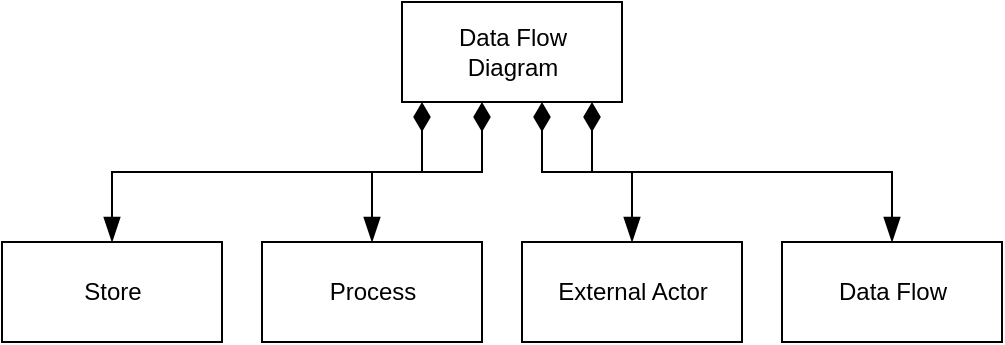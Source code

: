 <mxfile version="12.7.3" type="device" pages="5"><diagram id="3lPFNmVqcbJHmdaRgZM3" name="Seite-1"><mxGraphModel dx="946" dy="725" grid="1" gridSize="10" guides="1" tooltips="1" connect="1" arrows="1" fold="1" page="1" pageScale="1" pageWidth="827" pageHeight="1169" math="0" shadow="0"><root><mxCell id="0"/><mxCell id="1" parent="0"/><mxCell id="SPyKfsd_39a-7GtxzroN-1" value="Data Flow&lt;br&gt;Diagram" style="html=1;" parent="1" vertex="1"><mxGeometry x="290" y="40" width="110" height="50" as="geometry"/></mxCell><mxCell id="bu3DlGdNqer8oXDPjd2B-5" value="Store" style="html=1;" parent="1" vertex="1"><mxGeometry x="90" y="160" width="110" height="50" as="geometry"/></mxCell><mxCell id="bu3DlGdNqer8oXDPjd2B-6" value="Process" style="html=1;" parent="1" vertex="1"><mxGeometry x="220" y="160" width="110" height="50" as="geometry"/></mxCell><mxCell id="bu3DlGdNqer8oXDPjd2B-7" value="Data Flow" style="html=1;" parent="1" vertex="1"><mxGeometry x="480" y="160" width="110" height="50" as="geometry"/></mxCell><mxCell id="bu3DlGdNqer8oXDPjd2B-8" value="External Actor" style="html=1;" parent="1" vertex="1"><mxGeometry x="350" y="160" width="110" height="50" as="geometry"/></mxCell><mxCell id="bu3DlGdNqer8oXDPjd2B-11" value="" style="endArrow=blockThin;html=1;endSize=10;startArrow=diamondThin;startSize=12;startFill=1;edgeStyle=orthogonalEdgeStyle;align=left;verticalAlign=bottom;entryX=0.5;entryY=0;entryDx=0;entryDy=0;rounded=0;endFill=1;" parent="1" target="bu3DlGdNqer8oXDPjd2B-5" edge="1"><mxGeometry x="-1" y="3" relative="1" as="geometry"><mxPoint x="300" y="90" as="sourcePoint"/><mxPoint x="470" y="110" as="targetPoint"/><Array as="points"><mxPoint x="300" y="90"/><mxPoint x="300" y="125"/><mxPoint x="145" y="125"/></Array></mxGeometry></mxCell><mxCell id="bu3DlGdNqer8oXDPjd2B-15" value="" style="endArrow=blockThin;html=1;endSize=10;startArrow=diamondThin;startSize=12;startFill=1;edgeStyle=orthogonalEdgeStyle;align=left;verticalAlign=bottom;entryX=0.5;entryY=0;entryDx=0;entryDy=0;rounded=0;endFill=1;" parent="1" target="bu3DlGdNqer8oXDPjd2B-6" edge="1"><mxGeometry x="-1" y="3" relative="1" as="geometry"><mxPoint x="330" y="90" as="sourcePoint"/><mxPoint x="175" y="160" as="targetPoint"/><Array as="points"><mxPoint x="330" y="125"/><mxPoint x="275" y="125"/></Array></mxGeometry></mxCell><mxCell id="bu3DlGdNqer8oXDPjd2B-17" value="" style="endArrow=blockThin;html=1;endSize=10;startArrow=diamondThin;startSize=12;startFill=1;edgeStyle=orthogonalEdgeStyle;align=left;verticalAlign=bottom;entryX=0.5;entryY=0;entryDx=0;entryDy=0;rounded=0;endFill=1;" parent="1" target="bu3DlGdNqer8oXDPjd2B-7" edge="1"><mxGeometry x="-1" y="3" relative="1" as="geometry"><mxPoint x="385" y="90" as="sourcePoint"/><mxPoint x="230" y="160" as="targetPoint"/><Array as="points"><mxPoint x="385" y="125"/><mxPoint x="535" y="125"/></Array></mxGeometry></mxCell><mxCell id="y1cDDGW7JgXh5WOXQ_yu-2" value="" style="endArrow=blockThin;html=1;endSize=10;startArrow=diamondThin;startSize=12;startFill=1;edgeStyle=orthogonalEdgeStyle;align=left;verticalAlign=bottom;entryX=0.5;entryY=0;entryDx=0;entryDy=0;rounded=0;endFill=1;" parent="1" target="bu3DlGdNqer8oXDPjd2B-8" edge="1"><mxGeometry x="-1" y="3" relative="1" as="geometry"><mxPoint x="360" y="90" as="sourcePoint"/><mxPoint x="510" y="160" as="targetPoint"/><Array as="points"><mxPoint x="360" y="125"/><mxPoint x="405" y="125"/></Array></mxGeometry></mxCell></root></mxGraphModel></diagram><diagram id="SP4i-DIzstMI6pgHzPr-" name="Seite-2"><mxGraphModel dx="946" dy="725" grid="1" gridSize="10" guides="1" tooltips="1" connect="1" arrows="1" fold="1" page="1" pageScale="1" pageWidth="827" pageHeight="1169" math="0" shadow="0"><root><mxCell id="hcuxCGYK2SripS828-2a-0"/><mxCell id="hcuxCGYK2SripS828-2a-1" parent="hcuxCGYK2SripS828-2a-0"/><mxCell id="hcuxCGYK2SripS828-2a-2" value="Data Flow&lt;br&gt;Diagram" style="html=1;" parent="hcuxCGYK2SripS828-2a-1" vertex="1"><mxGeometry x="290" y="30" width="110" height="50" as="geometry"/></mxCell><mxCell id="hcuxCGYK2SripS828-2a-3" value="Store" style="html=1;" parent="hcuxCGYK2SripS828-2a-1" vertex="1"><mxGeometry x="40" y="360" width="110" height="50" as="geometry"/></mxCell><mxCell id="hcuxCGYK2SripS828-2a-4" value="Process" style="html=1;" parent="hcuxCGYK2SripS828-2a-1" vertex="1"><mxGeometry x="170" y="360" width="110" height="50" as="geometry"/></mxCell><mxCell id="hcuxCGYK2SripS828-2a-5" value="Data Flow" style="html=1;" parent="hcuxCGYK2SripS828-2a-1" vertex="1"><mxGeometry x="470" y="360" width="110" height="50" as="geometry"/></mxCell><mxCell id="hcuxCGYK2SripS828-2a-6" value="External Actor" style="html=1;" parent="hcuxCGYK2SripS828-2a-1" vertex="1"><mxGeometry x="300" y="360" width="110" height="50" as="geometry"/></mxCell><mxCell id="BST8auX4R4F9K6gDIz8P-0" value="Node" style="html=1;" parent="hcuxCGYK2SripS828-2a-1" vertex="1"><mxGeometry x="170" y="250" width="110" height="50" as="geometry"/></mxCell><mxCell id="BST8auX4R4F9K6gDIz8P-1" value="Edge" style="html=1;" parent="hcuxCGYK2SripS828-2a-1" vertex="1"><mxGeometry x="400" y="250" width="110" height="50" as="geometry"/></mxCell><mxCell id="BST8auX4R4F9K6gDIz8P-2" value="Component" style="html=1;" parent="hcuxCGYK2SripS828-2a-1" vertex="1"><mxGeometry x="290" y="140" width="110" height="50" as="geometry"/></mxCell><mxCell id="BST8auX4R4F9K6gDIz8P-3" value="" style="endArrow=blockThin;html=1;endSize=10;startArrow=diamondThin;startSize=12;startFill=1;edgeStyle=orthogonalEdgeStyle;align=left;verticalAlign=bottom;rounded=0;exitX=0.5;exitY=1;exitDx=0;exitDy=0;entryX=0.5;entryY=0;entryDx=0;entryDy=0;endFill=1;" parent="hcuxCGYK2SripS828-2a-1" source="hcuxCGYK2SripS828-2a-2" target="BST8auX4R4F9K6gDIz8P-2" edge="1"><mxGeometry x="-1" y="3" relative="1" as="geometry"><mxPoint x="350" y="120" as="sourcePoint"/><mxPoint x="510" y="120" as="targetPoint"/></mxGeometry></mxCell><mxCell id="OJEkFQTiHmJs--AjVDZH-1" value="" style="endArrow=block;endSize=16;endFill=0;html=1;entryX=0.5;entryY=1;entryDx=0;entryDy=0;exitX=0.5;exitY=0;exitDx=0;exitDy=0;rounded=0;" parent="hcuxCGYK2SripS828-2a-1" source="BST8auX4R4F9K6gDIz8P-0" target="BST8auX4R4F9K6gDIz8P-2" edge="1"><mxGeometry width="160" relative="1" as="geometry"><mxPoint x="345" y="240" as="sourcePoint"/><mxPoint x="410" y="230" as="targetPoint"/><Array as="points"><mxPoint x="225" y="230"/><mxPoint x="345" y="230"/></Array></mxGeometry></mxCell><mxCell id="OJEkFQTiHmJs--AjVDZH-4" value="" style="endArrow=block;endSize=16;endFill=0;html=1;exitX=0.5;exitY=0;exitDx=0;exitDy=0;entryX=0.5;entryY=1;entryDx=0;entryDy=0;rounded=0;" parent="hcuxCGYK2SripS828-2a-1" source="BST8auX4R4F9K6gDIz8P-1" target="BST8auX4R4F9K6gDIz8P-2" edge="1"><mxGeometry width="160" relative="1" as="geometry"><mxPoint x="300" y="230" as="sourcePoint"/><mxPoint x="350" y="200" as="targetPoint"/><Array as="points"><mxPoint x="455" y="230"/><mxPoint x="345" y="230"/></Array></mxGeometry></mxCell><mxCell id="OJEkFQTiHmJs--AjVDZH-5" value="" style="endArrow=block;endSize=16;endFill=0;html=1;exitX=0.5;exitY=0;exitDx=0;exitDy=0;entryX=0.5;entryY=1;entryDx=0;entryDy=0;rounded=0;" parent="hcuxCGYK2SripS828-2a-1" source="hcuxCGYK2SripS828-2a-3" target="BST8auX4R4F9K6gDIz8P-0" edge="1"><mxGeometry width="160" relative="1" as="geometry"><mxPoint x="110" y="350" as="sourcePoint"/><mxPoint x="270" y="350" as="targetPoint"/><Array as="points"><mxPoint x="95" y="340"/><mxPoint x="225" y="340"/></Array></mxGeometry></mxCell><mxCell id="OJEkFQTiHmJs--AjVDZH-6" value="" style="endArrow=block;endSize=16;endFill=0;html=1;rounded=0;entryX=0.5;entryY=1;entryDx=0;entryDy=0;exitX=0.5;exitY=0;exitDx=0;exitDy=0;" parent="hcuxCGYK2SripS828-2a-1" source="hcuxCGYK2SripS828-2a-4" target="BST8auX4R4F9K6gDIz8P-0" edge="1"><mxGeometry width="160" relative="1" as="geometry"><mxPoint x="225" y="380" as="sourcePoint"/><mxPoint x="250" y="300" as="targetPoint"/></mxGeometry></mxCell><mxCell id="OJEkFQTiHmJs--AjVDZH-7" value="" style="endArrow=block;endSize=16;endFill=0;html=1;rounded=0;entryX=0.5;entryY=1;entryDx=0;entryDy=0;exitX=0.5;exitY=0;exitDx=0;exitDy=0;" parent="hcuxCGYK2SripS828-2a-1" source="hcuxCGYK2SripS828-2a-6" target="BST8auX4R4F9K6gDIz8P-0" edge="1"><mxGeometry width="160" relative="1" as="geometry"><mxPoint x="550.0" y="310" as="sourcePoint"/><mxPoint x="240" y="310" as="targetPoint"/><Array as="points"><mxPoint x="355" y="340"/><mxPoint x="225" y="340"/></Array></mxGeometry></mxCell><mxCell id="OJEkFQTiHmJs--AjVDZH-8" value="" style="endArrow=block;endSize=16;endFill=0;html=1;rounded=0;entryX=0.5;entryY=1;entryDx=0;entryDy=0;exitX=0.5;exitY=0;exitDx=0;exitDy=0;" parent="hcuxCGYK2SripS828-2a-1" source="hcuxCGYK2SripS828-2a-5" target="BST8auX4R4F9K6gDIz8P-1" edge="1"><mxGeometry width="160" relative="1" as="geometry"><mxPoint x="350" y="330" as="sourcePoint"/><mxPoint x="510" y="330" as="targetPoint"/><Array as="points"><mxPoint x="525" y="340"/><mxPoint x="455" y="340"/></Array></mxGeometry></mxCell><mxCell id="oR2Q9hKoftNVME53Sx9C-0" value="&lt;font style=&quot;font-size: 11px&quot;&gt;components&lt;/font&gt;" style="text;html=1;strokeColor=none;fillColor=none;align=center;verticalAlign=middle;whiteSpace=wrap;rounded=0;" parent="hcuxCGYK2SripS828-2a-1" vertex="1"><mxGeometry x="350" y="100" width="70" height="20" as="geometry"/></mxCell></root></mxGraphModel></diagram><diagram id="aSWAfcHaFh4CuJDoqGA7" name="Seite-3"><mxGraphModel dx="1113" dy="853" grid="1" gridSize="10" guides="1" tooltips="1" connect="1" arrows="1" fold="1" page="1" pageScale="1" pageWidth="827" pageHeight="1169" math="0" shadow="0"><root><mxCell id="pnmy_DTLkdUGe8DqYg-N-0"/><mxCell id="pnmy_DTLkdUGe8DqYg-N-1" parent="pnmy_DTLkdUGe8DqYg-N-0"/><mxCell id="pnmy_DTLkdUGe8DqYg-N-2" value="Data Flow&lt;br&gt;Diagram" style="html=1;" parent="pnmy_DTLkdUGe8DqYg-N-1" vertex="1"><mxGeometry x="290" y="30" width="110" height="50" as="geometry"/></mxCell><mxCell id="pnmy_DTLkdUGe8DqYg-N-3" value="Store" style="html=1;" parent="pnmy_DTLkdUGe8DqYg-N-1" vertex="1"><mxGeometry x="40" y="360" width="110" height="50" as="geometry"/></mxCell><mxCell id="pnmy_DTLkdUGe8DqYg-N-4" value="Process" style="html=1;" parent="pnmy_DTLkdUGe8DqYg-N-1" vertex="1"><mxGeometry x="170" y="360" width="110" height="50" as="geometry"/></mxCell><mxCell id="pnmy_DTLkdUGe8DqYg-N-5" value="Data Flow" style="html=1;" parent="pnmy_DTLkdUGe8DqYg-N-1" vertex="1"><mxGeometry x="470" y="360" width="110" height="50" as="geometry"/></mxCell><mxCell id="pnmy_DTLkdUGe8DqYg-N-6" value="External Actor" style="html=1;" parent="pnmy_DTLkdUGe8DqYg-N-1" vertex="1"><mxGeometry x="300" y="360" width="110" height="50" as="geometry"/></mxCell><mxCell id="pnmy_DTLkdUGe8DqYg-N-7" value="Node" style="html=1;" parent="pnmy_DTLkdUGe8DqYg-N-1" vertex="1"><mxGeometry x="170" y="250" width="110" height="50" as="geometry"/></mxCell><mxCell id="pnmy_DTLkdUGe8DqYg-N-8" value="Edge" style="html=1;" parent="pnmy_DTLkdUGe8DqYg-N-1" vertex="1"><mxGeometry x="400" y="250" width="110" height="50" as="geometry"/></mxCell><mxCell id="pnmy_DTLkdUGe8DqYg-N-9" value="Component" style="html=1;" parent="pnmy_DTLkdUGe8DqYg-N-1" vertex="1"><mxGeometry x="290" y="140" width="110" height="50" as="geometry"/></mxCell><mxCell id="pnmy_DTLkdUGe8DqYg-N-10" value="" style="endArrow=blockThin;html=1;endSize=10;startArrow=diamondThin;startSize=12;startFill=1;edgeStyle=orthogonalEdgeStyle;align=left;verticalAlign=bottom;rounded=0;exitX=0.5;exitY=1;exitDx=0;exitDy=0;endFill=1;" parent="pnmy_DTLkdUGe8DqYg-N-1" source="pnmy_DTLkdUGe8DqYg-N-2" edge="1"><mxGeometry x="-1" y="3" relative="1" as="geometry"><mxPoint x="350" y="120" as="sourcePoint"/><mxPoint x="200" y="250" as="targetPoint"/><Array as="points"><mxPoint x="345" y="120"/><mxPoint x="200" y="120"/><mxPoint x="200" y="250"/></Array></mxGeometry></mxCell><mxCell id="pnmy_DTLkdUGe8DqYg-N-11" value="" style="endArrow=block;endSize=16;endFill=0;html=1;entryX=0.5;entryY=1;entryDx=0;entryDy=0;exitX=0.5;exitY=0;exitDx=0;exitDy=0;rounded=0;" parent="pnmy_DTLkdUGe8DqYg-N-1" source="pnmy_DTLkdUGe8DqYg-N-7" target="pnmy_DTLkdUGe8DqYg-N-9" edge="1"><mxGeometry width="160" relative="1" as="geometry"><mxPoint x="345" y="240" as="sourcePoint"/><mxPoint x="410" y="230" as="targetPoint"/><Array as="points"><mxPoint x="225" y="230"/><mxPoint x="345" y="230"/></Array></mxGeometry></mxCell><mxCell id="pnmy_DTLkdUGe8DqYg-N-12" value="" style="endArrow=block;endSize=16;endFill=0;html=1;exitX=0.5;exitY=0;exitDx=0;exitDy=0;entryX=0.5;entryY=1;entryDx=0;entryDy=0;rounded=0;" parent="pnmy_DTLkdUGe8DqYg-N-1" source="pnmy_DTLkdUGe8DqYg-N-8" target="pnmy_DTLkdUGe8DqYg-N-9" edge="1"><mxGeometry width="160" relative="1" as="geometry"><mxPoint x="300" y="230" as="sourcePoint"/><mxPoint x="350" y="200" as="targetPoint"/><Array as="points"><mxPoint x="455" y="230"/><mxPoint x="345" y="230"/></Array></mxGeometry></mxCell><mxCell id="pnmy_DTLkdUGe8DqYg-N-13" value="" style="endArrow=block;endSize=16;endFill=0;html=1;exitX=0.5;exitY=0;exitDx=0;exitDy=0;entryX=0.5;entryY=1;entryDx=0;entryDy=0;rounded=0;" parent="pnmy_DTLkdUGe8DqYg-N-1" source="pnmy_DTLkdUGe8DqYg-N-3" target="pnmy_DTLkdUGe8DqYg-N-7" edge="1"><mxGeometry width="160" relative="1" as="geometry"><mxPoint x="110" y="350" as="sourcePoint"/><mxPoint x="270" y="350" as="targetPoint"/><Array as="points"><mxPoint x="95" y="340"/><mxPoint x="225" y="340"/></Array></mxGeometry></mxCell><mxCell id="pnmy_DTLkdUGe8DqYg-N-14" value="" style="endArrow=block;endSize=16;endFill=0;html=1;rounded=0;entryX=0.5;entryY=1;entryDx=0;entryDy=0;exitX=0.5;exitY=0;exitDx=0;exitDy=0;" parent="pnmy_DTLkdUGe8DqYg-N-1" source="pnmy_DTLkdUGe8DqYg-N-4" target="pnmy_DTLkdUGe8DqYg-N-7" edge="1"><mxGeometry width="160" relative="1" as="geometry"><mxPoint x="225" y="380" as="sourcePoint"/><mxPoint x="250" y="300" as="targetPoint"/></mxGeometry></mxCell><mxCell id="pnmy_DTLkdUGe8DqYg-N-15" value="" style="endArrow=block;endSize=16;endFill=0;html=1;rounded=0;entryX=0.5;entryY=1;entryDx=0;entryDy=0;exitX=0.5;exitY=0;exitDx=0;exitDy=0;" parent="pnmy_DTLkdUGe8DqYg-N-1" source="pnmy_DTLkdUGe8DqYg-N-6" target="pnmy_DTLkdUGe8DqYg-N-7" edge="1"><mxGeometry width="160" relative="1" as="geometry"><mxPoint x="550.0" y="310" as="sourcePoint"/><mxPoint x="240" y="310" as="targetPoint"/><Array as="points"><mxPoint x="355" y="340"/><mxPoint x="225" y="340"/></Array></mxGeometry></mxCell><mxCell id="pnmy_DTLkdUGe8DqYg-N-16" value="" style="endArrow=block;endSize=16;endFill=0;html=1;rounded=0;entryX=0.5;entryY=1;entryDx=0;entryDy=0;exitX=0.5;exitY=0;exitDx=0;exitDy=0;" parent="pnmy_DTLkdUGe8DqYg-N-1" source="pnmy_DTLkdUGe8DqYg-N-5" target="pnmy_DTLkdUGe8DqYg-N-8" edge="1"><mxGeometry width="160" relative="1" as="geometry"><mxPoint x="350" y="330" as="sourcePoint"/><mxPoint x="510" y="330" as="targetPoint"/><Array as="points"><mxPoint x="525" y="340"/><mxPoint x="455" y="340"/></Array></mxGeometry></mxCell><mxCell id="pnmy_DTLkdUGe8DqYg-N-45" value="Data" style="html=1;" parent="pnmy_DTLkdUGe8DqYg-N-1" vertex="1"><mxGeometry x="470" y="470" width="110" height="50" as="geometry"/></mxCell><mxCell id="pnmy_DTLkdUGe8DqYg-N-47" value="" style="endArrow=blockThin;html=1;endSize=10;startArrow=diamondThin;startSize=12;startFill=1;edgeStyle=orthogonalEdgeStyle;align=left;verticalAlign=bottom;exitX=0.5;exitY=1;exitDx=0;exitDy=0;entryX=0.5;entryY=0;entryDx=0;entryDy=0;endFill=1;" parent="pnmy_DTLkdUGe8DqYg-N-1" source="pnmy_DTLkdUGe8DqYg-N-5" target="pnmy_DTLkdUGe8DqYg-N-45" edge="1"><mxGeometry x="-1" y="3" relative="1" as="geometry"><mxPoint x="520" y="440" as="sourcePoint"/><mxPoint x="680" y="440" as="targetPoint"/></mxGeometry></mxCell><mxCell id="pnmy_DTLkdUGe8DqYg-N-20" value="" style="endArrow=block;endFill=1;html=1;edgeStyle=orthogonalEdgeStyle;align=left;verticalAlign=top;" parent="pnmy_DTLkdUGe8DqYg-N-1" edge="1"><mxGeometry x="-0.167" y="-21" relative="1" as="geometry"><mxPoint x="400" y="261" as="sourcePoint"/><mxPoint x="280" y="261" as="targetPoint"/><mxPoint as="offset"/></mxGeometry></mxCell><mxCell id="pnmy_DTLkdUGe8DqYg-N-50" value="" style="endArrow=block;endFill=1;html=1;edgeStyle=orthogonalEdgeStyle;align=left;verticalAlign=top;" parent="pnmy_DTLkdUGe8DqYg-N-1" edge="1"><mxGeometry x="-0.167" y="-30" relative="1" as="geometry"><mxPoint x="400" y="290" as="sourcePoint"/><mxPoint x="280" y="290" as="targetPoint"/><mxPoint as="offset"/></mxGeometry></mxCell><mxCell id="pnmy_DTLkdUGe8DqYg-N-53" value="&lt;font style=&quot;font-size: 11px&quot;&gt;source&lt;/font&gt;" style="text;html=1;strokeColor=none;fillColor=none;align=center;verticalAlign=middle;whiteSpace=wrap;rounded=0;" parent="pnmy_DTLkdUGe8DqYg-N-1" vertex="1"><mxGeometry x="350" y="240" width="40" height="20" as="geometry"/></mxCell><mxCell id="pnmy_DTLkdUGe8DqYg-N-54" value="&lt;font style=&quot;font-size: 11px&quot;&gt;target&lt;/font&gt;" style="text;html=1;strokeColor=none;fillColor=none;align=center;verticalAlign=middle;whiteSpace=wrap;rounded=0;" parent="pnmy_DTLkdUGe8DqYg-N-1" vertex="1"><mxGeometry x="350" y="290" width="40" height="20" as="geometry"/></mxCell><mxCell id="yQyjxTaLBeBgLURf-tG2-0" value="" style="endArrow=blockThin;html=1;endSize=10;startArrow=diamondThin;startSize=12;startFill=1;edgeStyle=orthogonalEdgeStyle;align=left;verticalAlign=bottom;rounded=0;endFill=1;entryX=0.75;entryY=0;entryDx=0;entryDy=0;exitX=0.5;exitY=1;exitDx=0;exitDy=0;" parent="pnmy_DTLkdUGe8DqYg-N-1" source="pnmy_DTLkdUGe8DqYg-N-2" target="pnmy_DTLkdUGe8DqYg-N-8" edge="1"><mxGeometry x="-1" y="3" relative="1" as="geometry"><mxPoint x="355" y="80" as="sourcePoint"/><mxPoint x="210" y="260" as="targetPoint"/><Array as="points"><mxPoint x="345" y="120"/><mxPoint x="483" y="120"/></Array></mxGeometry></mxCell><mxCell id="O3TDc6w0oJO1ChmXVBd4-0" value="&lt;font style=&quot;font-size: 11px&quot;&gt;data&lt;/font&gt;" style="text;html=1;strokeColor=none;fillColor=none;align=center;verticalAlign=middle;whiteSpace=wrap;rounded=0;" parent="pnmy_DTLkdUGe8DqYg-N-1" vertex="1"><mxGeometry x="524" y="430" width="40" height="20" as="geometry"/></mxCell><mxCell id="O3TDc6w0oJO1ChmXVBd4-1" value="&lt;font style=&quot;font-size: 11px&quot;&gt;edges&lt;/font&gt;" style="text;html=1;strokeColor=none;fillColor=none;align=center;verticalAlign=middle;whiteSpace=wrap;rounded=0;" parent="pnmy_DTLkdUGe8DqYg-N-1" vertex="1"><mxGeometry x="484" y="170" width="40" height="20" as="geometry"/></mxCell><mxCell id="O3TDc6w0oJO1ChmXVBd4-2" value="&lt;font style=&quot;font-size: 11px&quot;&gt;nodes&lt;/font&gt;" style="text;html=1;strokeColor=none;fillColor=none;align=center;verticalAlign=middle;whiteSpace=wrap;rounded=0;" parent="pnmy_DTLkdUGe8DqYg-N-1" vertex="1"><mxGeometry x="160" y="170" width="40" height="20" as="geometry"/></mxCell><mxCell id="XGzyQfffTiO_oJAKsSPd-5" value="" style="group" vertex="1" connectable="0" parent="pnmy_DTLkdUGe8DqYg-N-1"><mxGeometry x="300" y="470" width="159" height="50" as="geometry"/></mxCell><mxCell id="RCBWvtSCS-GqFWts3scf-1" value="Data Type" style="html=1;dashed=1;" vertex="1" parent="XGzyQfffTiO_oJAKsSPd-5"><mxGeometry width="110" height="50" as="geometry"/></mxCell><mxCell id="XGzyQfffTiO_oJAKsSPd-0" value="" style="endArrow=block;endFill=1;html=1;edgeStyle=orthogonalEdgeStyle;align=left;verticalAlign=top;entryX=0;entryY=0.5;entryDx=0;entryDy=0;exitX=1;exitY=0.5;exitDx=0;exitDy=0;jumpStyle=none;dashed=1;" edge="1" parent="XGzyQfffTiO_oJAKsSPd-5" source="RCBWvtSCS-GqFWts3scf-1" target="pnmy_DTLkdUGe8DqYg-N-45"><mxGeometry x="-0.167" y="-21" relative="1" as="geometry"><mxPoint x="110" y="80" as="sourcePoint"/><mxPoint x="230" y="80" as="targetPoint"/><mxPoint as="offset"/></mxGeometry></mxCell><mxCell id="XGzyQfffTiO_oJAKsSPd-1" value="&lt;font style=&quot;font-size: 11px&quot;&gt;type&lt;/font&gt;" style="text;html=1;strokeColor=none;fillColor=none;align=center;verticalAlign=middle;whiteSpace=wrap;rounded=0;" vertex="1" parent="XGzyQfffTiO_oJAKsSPd-5"><mxGeometry x="119" width="40" height="20" as="geometry"/></mxCell></root></mxGraphModel></diagram><diagram id="LNpZ6I6JvB_CJR8FdNN-" name="Seite-4"><mxGraphModel dx="946" dy="725" grid="1" gridSize="10" guides="1" tooltips="1" connect="1" arrows="1" fold="1" page="1" pageScale="1" pageWidth="827" pageHeight="1169" math="0" shadow="0"><root><mxCell id="aKDmtA-nPupEgIX31dWr-0"/><mxCell id="aKDmtA-nPupEgIX31dWr-1" parent="aKDmtA-nPupEgIX31dWr-0"/><mxCell id="ZBV_Wb7ACo9ZcHeX0Fc2-0" value="" style="endArrow=block;endFill=1;html=1;edgeStyle=orthogonalEdgeStyle;align=left;verticalAlign=top;exitX=0.102;exitY=-0.003;exitDx=0;exitDy=0;rounded=0;entryX=0;entryY=0.25;entryDx=0;entryDy=0;exitPerimeter=0;" parent="aKDmtA-nPupEgIX31dWr-1" edge="1"><mxGeometry x="-0.167" y="-21" relative="1" as="geometry"><mxPoint x="181.22" y="249.35" as="sourcePoint"/><mxPoint x="170" y="260.0" as="targetPoint"/><mxPoint as="offset"/><Array as="points"><mxPoint x="181" y="230"/><mxPoint x="140" y="230"/><mxPoint x="140" y="260"/></Array></mxGeometry></mxCell><mxCell id="O_6yOBzpuduvt0UigLN3-0" value="Data Flow&lt;br&gt;Diagram" style="html=1;" parent="aKDmtA-nPupEgIX31dWr-1" vertex="1"><mxGeometry x="290" y="30" width="110" height="50" as="geometry"/></mxCell><mxCell id="O_6yOBzpuduvt0UigLN3-1" value="Store" style="html=1;" parent="aKDmtA-nPupEgIX31dWr-1" vertex="1"><mxGeometry x="40" y="360" width="110" height="50" as="geometry"/></mxCell><mxCell id="O_6yOBzpuduvt0UigLN3-2" value="Process" style="html=1;" parent="aKDmtA-nPupEgIX31dWr-1" vertex="1"><mxGeometry x="170" y="360" width="110" height="50" as="geometry"/></mxCell><mxCell id="O_6yOBzpuduvt0UigLN3-3" value="Data Flow" style="html=1;" parent="aKDmtA-nPupEgIX31dWr-1" vertex="1"><mxGeometry x="470" y="360" width="110" height="50" as="geometry"/></mxCell><mxCell id="O_6yOBzpuduvt0UigLN3-4" value="External Actor" style="html=1;" parent="aKDmtA-nPupEgIX31dWr-1" vertex="1"><mxGeometry x="300" y="360" width="110" height="50" as="geometry"/></mxCell><mxCell id="O_6yOBzpuduvt0UigLN3-5" value="Node" style="html=1;" parent="aKDmtA-nPupEgIX31dWr-1" vertex="1"><mxGeometry x="170" y="250" width="110" height="50" as="geometry"/></mxCell><mxCell id="O_6yOBzpuduvt0UigLN3-6" value="Edge" style="html=1;" parent="aKDmtA-nPupEgIX31dWr-1" vertex="1"><mxGeometry x="400" y="250" width="110" height="50" as="geometry"/></mxCell><mxCell id="O_6yOBzpuduvt0UigLN3-7" value="Component" style="html=1;" parent="aKDmtA-nPupEgIX31dWr-1" vertex="1"><mxGeometry x="290" y="140" width="110" height="50" as="geometry"/></mxCell><mxCell id="O_6yOBzpuduvt0UigLN3-8" value="" style="endArrow=blockThin;html=1;endSize=10;startArrow=diamondThin;startSize=12;startFill=1;edgeStyle=orthogonalEdgeStyle;align=left;verticalAlign=bottom;rounded=0;exitX=0.5;exitY=1;exitDx=0;exitDy=0;endFill=1;" parent="aKDmtA-nPupEgIX31dWr-1" source="O_6yOBzpuduvt0UigLN3-0" edge="1"><mxGeometry x="-1" y="3" relative="1" as="geometry"><mxPoint x="350" y="120" as="sourcePoint"/><mxPoint x="200.0" y="250" as="targetPoint"/><Array as="points"><mxPoint x="345" y="120"/><mxPoint x="200" y="120"/><mxPoint x="200" y="250"/></Array></mxGeometry></mxCell><mxCell id="O_6yOBzpuduvt0UigLN3-9" value="" style="endArrow=block;endSize=16;endFill=0;html=1;entryX=0.5;entryY=1;entryDx=0;entryDy=0;exitX=0.5;exitY=0;exitDx=0;exitDy=0;rounded=0;" parent="aKDmtA-nPupEgIX31dWr-1" source="O_6yOBzpuduvt0UigLN3-5" target="O_6yOBzpuduvt0UigLN3-7" edge="1"><mxGeometry width="160" relative="1" as="geometry"><mxPoint x="345" y="240" as="sourcePoint"/><mxPoint x="410" y="230" as="targetPoint"/><Array as="points"><mxPoint x="225" y="230"/><mxPoint x="345" y="230"/></Array></mxGeometry></mxCell><mxCell id="O_6yOBzpuduvt0UigLN3-10" value="" style="endArrow=block;endSize=16;endFill=0;html=1;exitX=0.5;exitY=0;exitDx=0;exitDy=0;entryX=0.5;entryY=1;entryDx=0;entryDy=0;rounded=0;" parent="aKDmtA-nPupEgIX31dWr-1" source="O_6yOBzpuduvt0UigLN3-6" target="O_6yOBzpuduvt0UigLN3-7" edge="1"><mxGeometry width="160" relative="1" as="geometry"><mxPoint x="300" y="230" as="sourcePoint"/><mxPoint x="350" y="200" as="targetPoint"/><Array as="points"><mxPoint x="455" y="230"/><mxPoint x="345" y="230"/></Array></mxGeometry></mxCell><mxCell id="O_6yOBzpuduvt0UigLN3-11" value="" style="endArrow=block;endSize=16;endFill=0;html=1;exitX=0.5;exitY=0;exitDx=0;exitDy=0;entryX=0.5;entryY=1;entryDx=0;entryDy=0;rounded=0;" parent="aKDmtA-nPupEgIX31dWr-1" source="O_6yOBzpuduvt0UigLN3-1" target="O_6yOBzpuduvt0UigLN3-5" edge="1"><mxGeometry width="160" relative="1" as="geometry"><mxPoint x="110" y="350" as="sourcePoint"/><mxPoint x="270" y="350" as="targetPoint"/><Array as="points"><mxPoint x="95" y="340"/><mxPoint x="225" y="340"/></Array></mxGeometry></mxCell><mxCell id="O_6yOBzpuduvt0UigLN3-12" value="" style="endArrow=block;endSize=16;endFill=0;html=1;rounded=0;entryX=0.5;entryY=1;entryDx=0;entryDy=0;exitX=0.5;exitY=0;exitDx=0;exitDy=0;" parent="aKDmtA-nPupEgIX31dWr-1" source="O_6yOBzpuduvt0UigLN3-2" target="O_6yOBzpuduvt0UigLN3-5" edge="1"><mxGeometry width="160" relative="1" as="geometry"><mxPoint x="225" y="380" as="sourcePoint"/><mxPoint x="250" y="300" as="targetPoint"/></mxGeometry></mxCell><mxCell id="O_6yOBzpuduvt0UigLN3-13" value="" style="endArrow=block;endSize=16;endFill=0;html=1;rounded=0;entryX=0.5;entryY=1;entryDx=0;entryDy=0;exitX=0.5;exitY=0;exitDx=0;exitDy=0;" parent="aKDmtA-nPupEgIX31dWr-1" source="O_6yOBzpuduvt0UigLN3-4" target="O_6yOBzpuduvt0UigLN3-5" edge="1"><mxGeometry width="160" relative="1" as="geometry"><mxPoint x="550.0" y="310" as="sourcePoint"/><mxPoint x="240" y="310" as="targetPoint"/><Array as="points"><mxPoint x="355" y="340"/><mxPoint x="225" y="340"/></Array></mxGeometry></mxCell><mxCell id="O_6yOBzpuduvt0UigLN3-14" value="" style="endArrow=block;endSize=16;endFill=0;html=1;rounded=0;entryX=0.5;entryY=1;entryDx=0;entryDy=0;exitX=0.5;exitY=0;exitDx=0;exitDy=0;" parent="aKDmtA-nPupEgIX31dWr-1" source="O_6yOBzpuduvt0UigLN3-3" target="O_6yOBzpuduvt0UigLN3-6" edge="1"><mxGeometry width="160" relative="1" as="geometry"><mxPoint x="350" y="330" as="sourcePoint"/><mxPoint x="510" y="330" as="targetPoint"/><Array as="points"><mxPoint x="525" y="340"/><mxPoint x="455" y="340"/></Array></mxGeometry></mxCell><mxCell id="O_6yOBzpuduvt0UigLN3-15" value="Data" style="html=1;" parent="aKDmtA-nPupEgIX31dWr-1" vertex="1"><mxGeometry x="470" y="470" width="110" height="50" as="geometry"/></mxCell><mxCell id="O_6yOBzpuduvt0UigLN3-16" value="" style="endArrow=blockThin;html=1;endSize=10;startArrow=diamondThin;startSize=12;startFill=1;edgeStyle=orthogonalEdgeStyle;align=left;verticalAlign=bottom;exitX=0.5;exitY=1;exitDx=0;exitDy=0;entryX=0.5;entryY=0;entryDx=0;entryDy=0;endFill=1;" parent="aKDmtA-nPupEgIX31dWr-1" source="O_6yOBzpuduvt0UigLN3-3" target="O_6yOBzpuduvt0UigLN3-15" edge="1"><mxGeometry x="-1" y="3" relative="1" as="geometry"><mxPoint x="520" y="440" as="sourcePoint"/><mxPoint x="680" y="440" as="targetPoint"/></mxGeometry></mxCell><mxCell id="O_6yOBzpuduvt0UigLN3-17" value="" style="endArrow=block;endFill=1;html=1;edgeStyle=orthogonalEdgeStyle;align=left;verticalAlign=top;" parent="aKDmtA-nPupEgIX31dWr-1" edge="1"><mxGeometry x="-0.167" y="-21" relative="1" as="geometry"><mxPoint x="400.0" y="261" as="sourcePoint"/><mxPoint x="280.0" y="261" as="targetPoint"/><mxPoint as="offset"/></mxGeometry></mxCell><mxCell id="O_6yOBzpuduvt0UigLN3-18" value="" style="endArrow=block;endFill=1;html=1;edgeStyle=orthogonalEdgeStyle;align=left;verticalAlign=top;" parent="aKDmtA-nPupEgIX31dWr-1" edge="1"><mxGeometry x="-0.167" y="-30" relative="1" as="geometry"><mxPoint x="400.0" y="290" as="sourcePoint"/><mxPoint x="280.0" y="290" as="targetPoint"/><mxPoint as="offset"/></mxGeometry></mxCell><mxCell id="O_6yOBzpuduvt0UigLN3-19" value="&lt;font style=&quot;font-size: 11px&quot;&gt;source&lt;/font&gt;" style="text;html=1;strokeColor=none;fillColor=none;align=center;verticalAlign=middle;whiteSpace=wrap;rounded=0;" parent="aKDmtA-nPupEgIX31dWr-1" vertex="1"><mxGeometry x="350" y="240" width="40" height="20" as="geometry"/></mxCell><mxCell id="O_6yOBzpuduvt0UigLN3-20" value="&lt;font style=&quot;font-size: 11px&quot;&gt;target&lt;/font&gt;" style="text;html=1;strokeColor=none;fillColor=none;align=center;verticalAlign=middle;whiteSpace=wrap;rounded=0;" parent="aKDmtA-nPupEgIX31dWr-1" vertex="1"><mxGeometry x="350" y="290" width="40" height="20" as="geometry"/></mxCell><mxCell id="O_6yOBzpuduvt0UigLN3-21" value="" style="endArrow=blockThin;html=1;endSize=10;startArrow=diamondThin;startSize=12;startFill=1;edgeStyle=orthogonalEdgeStyle;align=left;verticalAlign=bottom;rounded=0;endFill=1;entryX=0.75;entryY=0;entryDx=0;entryDy=0;exitX=0.5;exitY=1;exitDx=0;exitDy=0;" parent="aKDmtA-nPupEgIX31dWr-1" source="O_6yOBzpuduvt0UigLN3-0" target="O_6yOBzpuduvt0UigLN3-6" edge="1"><mxGeometry x="-1" y="3" relative="1" as="geometry"><mxPoint x="355" y="80" as="sourcePoint"/><mxPoint x="210" y="260" as="targetPoint"/><Array as="points"><mxPoint x="345" y="120"/><mxPoint x="483" y="120"/></Array></mxGeometry></mxCell><mxCell id="O_6yOBzpuduvt0UigLN3-22" value="&lt;font style=&quot;font-size: 11px&quot;&gt;data&lt;/font&gt;" style="text;html=1;strokeColor=none;fillColor=none;align=center;verticalAlign=middle;whiteSpace=wrap;rounded=0;" parent="aKDmtA-nPupEgIX31dWr-1" vertex="1"><mxGeometry x="524" y="430" width="40" height="20" as="geometry"/></mxCell><mxCell id="O_6yOBzpuduvt0UigLN3-23" value="&lt;font style=&quot;font-size: 11px&quot;&gt;edges&lt;/font&gt;" style="text;html=1;strokeColor=none;fillColor=none;align=center;verticalAlign=middle;whiteSpace=wrap;rounded=0;" parent="aKDmtA-nPupEgIX31dWr-1" vertex="1"><mxGeometry x="484" y="170" width="40" height="20" as="geometry"/></mxCell><mxCell id="O_6yOBzpuduvt0UigLN3-24" value="&lt;font style=&quot;font-size: 11px&quot;&gt;nodes&lt;/font&gt;" style="text;html=1;strokeColor=none;fillColor=none;align=center;verticalAlign=middle;whiteSpace=wrap;rounded=0;" parent="aKDmtA-nPupEgIX31dWr-1" vertex="1"><mxGeometry x="160" y="170" width="40" height="20" as="geometry"/></mxCell><mxCell id="O_6yOBzpuduvt0UigLN3-25" value="" style="endArrow=block;endFill=1;html=1;edgeStyle=orthogonalEdgeStyle;align=left;verticalAlign=top;rounded=0;entryX=0;entryY=0.25;entryDx=0;entryDy=0;" parent="aKDmtA-nPupEgIX31dWr-1" edge="1"><mxGeometry x="-0.167" y="-21" relative="1" as="geometry"><mxPoint x="181" y="300" as="sourcePoint"/><mxPoint x="169.97" y="290.0" as="targetPoint"/><mxPoint as="offset"/><Array as="points"><mxPoint x="181" y="320"/><mxPoint x="140" y="320"/><mxPoint x="140" y="290"/></Array></mxGeometry></mxCell><mxCell id="O_6yOBzpuduvt0UigLN3-26" value="&lt;font style=&quot;font-size: 11px&quot;&gt;requiringNodes&lt;/font&gt;" style="text;html=1;strokeColor=none;fillColor=none;align=center;verticalAlign=middle;whiteSpace=wrap;rounded=0;" parent="aKDmtA-nPupEgIX31dWr-1" vertex="1"><mxGeometry x="90" y="200" width="80" height="30" as="geometry"/></mxCell><mxCell id="O_6yOBzpuduvt0UigLN3-27" value="&lt;font style=&quot;font-size: 11px&quot;&gt;providingNodes&lt;/font&gt;" style="text;html=1;strokeColor=none;fillColor=none;align=center;verticalAlign=middle;whiteSpace=wrap;rounded=0;" parent="aKDmtA-nPupEgIX31dWr-1" vertex="1"><mxGeometry x="90" y="314" width="80" height="30" as="geometry"/></mxCell><mxCell id="O_6yOBzpuduvt0UigLN3-28" value="Data Flow Diagram&lt;br&gt;Refinenemt" style="html=1;" parent="aKDmtA-nPupEgIX31dWr-1" vertex="1"><mxGeometry x="560" y="30" width="110" height="50" as="geometry"/></mxCell><mxCell id="PpnjVkmBy_8Wjrujgj9j-0" value="" style="endArrow=blockThin;html=1;endSize=10;startArrow=diamondThin;startSize=12;startFill=1;edgeStyle=orthogonalEdgeStyle;align=left;verticalAlign=bottom;rounded=0;endFill=1;exitX=1;exitY=0.25;exitDx=0;exitDy=0;entryX=0;entryY=0.25;entryDx=0;entryDy=0;" parent="aKDmtA-nPupEgIX31dWr-1" source="O_6yOBzpuduvt0UigLN3-0" target="O_6yOBzpuduvt0UigLN3-28" edge="1"><mxGeometry x="-1" y="3" relative="1" as="geometry"><mxPoint x="435.24" y="30" as="sourcePoint"/><mxPoint x="600" y="150" as="targetPoint"/><Array as="points"><mxPoint x="435" y="43"/><mxPoint x="550" y="43"/></Array></mxGeometry></mxCell><mxCell id="PpnjVkmBy_8Wjrujgj9j-1" value="" style="endArrow=blockThin;html=1;endSize=10;startArrow=diamondThin;startSize=12;startFill=1;edgeStyle=orthogonalEdgeStyle;align=left;verticalAlign=bottom;rounded=0;endFill=1;exitX=1;exitY=0.25;exitDx=0;exitDy=0;entryX=0;entryY=0.25;entryDx=0;entryDy=0;" parent="aKDmtA-nPupEgIX31dWr-1" edge="1"><mxGeometry x="-1" y="3" relative="1" as="geometry"><mxPoint x="560" y="70" as="sourcePoint"/><mxPoint x="400" y="70" as="targetPoint"/><Array as="points"><mxPoint x="550" y="70.5"/><mxPoint x="435" y="70.5"/></Array></mxGeometry></mxCell><mxCell id="PpnjVkmBy_8Wjrujgj9j-3" value="" style="endArrow=block;endFill=1;html=1;edgeStyle=orthogonalEdgeStyle;align=left;verticalAlign=top;entryX=0.5;entryY=1;entryDx=0;entryDy=0;rounded=0;exitX=0.5;exitY=0;exitDx=0;exitDy=0;" parent="aKDmtA-nPupEgIX31dWr-1" source="O_6yOBzpuduvt0UigLN3-28" target="O_6yOBzpuduvt0UigLN3-2" edge="1"><mxGeometry x="-0.167" y="-30" relative="1" as="geometry"><mxPoint x="610" y="20" as="sourcePoint"/><mxPoint x="220.0" y="450" as="targetPoint"/><mxPoint as="offset"/><Array as="points"><mxPoint x="610" y="30"/><mxPoint x="610" y="10"/><mxPoint x="20" y="10"/><mxPoint x="20" y="430"/><mxPoint x="225" y="430"/></Array></mxGeometry></mxCell><mxCell id="PpnjVkmBy_8Wjrujgj9j-4" value="&lt;font style=&quot;font-size: 11px&quot;&gt;refiningDiagram&lt;/font&gt;" style="text;html=1;strokeColor=none;fillColor=none;align=center;verticalAlign=middle;whiteSpace=wrap;rounded=0;" parent="aKDmtA-nPupEgIX31dWr-1" vertex="1"><mxGeometry x="430" y="70" width="100" height="20" as="geometry"/></mxCell><mxCell id="PpnjVkmBy_8Wjrujgj9j-5" value="&lt;font style=&quot;font-size: 11px&quot;&gt;refinedBy&lt;/font&gt;" style="text;html=1;strokeColor=none;fillColor=none;align=center;verticalAlign=middle;whiteSpace=wrap;rounded=0;" parent="aKDmtA-nPupEgIX31dWr-1" vertex="1"><mxGeometry x="430" y="20" width="100" height="20" as="geometry"/></mxCell><mxCell id="PpnjVkmBy_8Wjrujgj9j-6" value="&lt;font style=&quot;font-size: 11px&quot;&gt;refinedProcess&lt;/font&gt;" style="text;html=1;strokeColor=none;fillColor=none;align=center;verticalAlign=middle;whiteSpace=wrap;rounded=0;" parent="aKDmtA-nPupEgIX31dWr-1" vertex="1"><mxGeometry x="70" y="10" width="100" height="20" as="geometry"/></mxCell><mxCell id="W7pBH2MNxI_WMfNNzbj_-0" value="" style="group" vertex="1" connectable="0" parent="aKDmtA-nPupEgIX31dWr-1"><mxGeometry x="300" y="470" width="159" height="50" as="geometry"/></mxCell><mxCell id="W7pBH2MNxI_WMfNNzbj_-1" value="Data Type" style="html=1;dashed=1;" vertex="1" parent="W7pBH2MNxI_WMfNNzbj_-0"><mxGeometry width="110" height="50" as="geometry"/></mxCell><mxCell id="W7pBH2MNxI_WMfNNzbj_-2" value="" style="endArrow=block;endFill=1;html=1;edgeStyle=orthogonalEdgeStyle;align=left;verticalAlign=top;exitX=1;exitY=0.5;exitDx=0;exitDy=0;jumpStyle=none;dashed=1;" edge="1" parent="W7pBH2MNxI_WMfNNzbj_-0" source="W7pBH2MNxI_WMfNNzbj_-1"><mxGeometry x="-0.167" y="-21" relative="1" as="geometry"><mxPoint x="110" y="80" as="sourcePoint"/><mxPoint x="170" y="25" as="targetPoint"/><mxPoint as="offset"/></mxGeometry></mxCell><mxCell id="W7pBH2MNxI_WMfNNzbj_-3" value="&lt;font style=&quot;font-size: 11px&quot;&gt;type&lt;/font&gt;" style="text;html=1;strokeColor=none;fillColor=none;align=center;verticalAlign=middle;whiteSpace=wrap;rounded=0;" vertex="1" parent="W7pBH2MNxI_WMfNNzbj_-0"><mxGeometry x="119" width="40" height="20" as="geometry"/></mxCell></root></mxGraphModel></diagram><diagram id="Ou49y0bhKcAQDTA5ipfN" name="Seite-5"><mxGraphModel dx="946" dy="725" grid="1" gridSize="10" guides="1" tooltips="1" connect="1" arrows="1" fold="1" page="1" pageScale="1" pageWidth="827" pageHeight="1169" math="0" shadow="0"><root><mxCell id="bPwnk8uSCgAiXy3KpGkf-0"/><mxCell id="bPwnk8uSCgAiXy3KpGkf-1" parent="bPwnk8uSCgAiXy3KpGkf-0"/><mxCell id="bPwnk8uSCgAiXy3KpGkf-2" value="" style="endArrow=block;endFill=1;html=1;edgeStyle=orthogonalEdgeStyle;align=left;verticalAlign=top;exitX=0.102;exitY=-0.003;exitDx=0;exitDy=0;rounded=0;entryX=0;entryY=0.25;entryDx=0;entryDy=0;exitPerimeter=0;" parent="bPwnk8uSCgAiXy3KpGkf-1" edge="1"><mxGeometry x="-0.167" y="-21" relative="1" as="geometry"><mxPoint x="181.22" y="249.35" as="sourcePoint"/><mxPoint x="170" y="260.0" as="targetPoint"/><mxPoint as="offset"/><Array as="points"><mxPoint x="181" y="230"/><mxPoint x="140" y="230"/><mxPoint x="140" y="260"/></Array></mxGeometry></mxCell><mxCell id="bPwnk8uSCgAiXy3KpGkf-3" value="Data Flow&lt;br&gt;Diagram" style="html=1;" parent="bPwnk8uSCgAiXy3KpGkf-1" vertex="1"><mxGeometry x="290" y="30" width="110" height="50" as="geometry"/></mxCell><mxCell id="bPwnk8uSCgAiXy3KpGkf-4" value="Store" style="html=1;" parent="bPwnk8uSCgAiXy3KpGkf-1" vertex="1"><mxGeometry x="40" y="360" width="110" height="50" as="geometry"/></mxCell><mxCell id="bPwnk8uSCgAiXy3KpGkf-5" value="Process" style="html=1;" parent="bPwnk8uSCgAiXy3KpGkf-1" vertex="1"><mxGeometry x="170" y="360" width="110" height="50" as="geometry"/></mxCell><mxCell id="bPwnk8uSCgAiXy3KpGkf-6" value="Data Flow" style="html=1;" parent="bPwnk8uSCgAiXy3KpGkf-1" vertex="1"><mxGeometry x="470" y="360" width="110" height="50" as="geometry"/></mxCell><mxCell id="bPwnk8uSCgAiXy3KpGkf-7" value="External Actor" style="html=1;" parent="bPwnk8uSCgAiXy3KpGkf-1" vertex="1"><mxGeometry x="300" y="360" width="110" height="50" as="geometry"/></mxCell><mxCell id="bPwnk8uSCgAiXy3KpGkf-8" value="Node" style="html=1;" parent="bPwnk8uSCgAiXy3KpGkf-1" vertex="1"><mxGeometry x="170" y="250" width="110" height="50" as="geometry"/></mxCell><mxCell id="bPwnk8uSCgAiXy3KpGkf-9" value="Edge" style="html=1;" parent="bPwnk8uSCgAiXy3KpGkf-1" vertex="1"><mxGeometry x="400" y="250" width="110" height="50" as="geometry"/></mxCell><mxCell id="bPwnk8uSCgAiXy3KpGkf-10" value="Component" style="html=1;" parent="bPwnk8uSCgAiXy3KpGkf-1" vertex="1"><mxGeometry x="290" y="140" width="110" height="50" as="geometry"/></mxCell><mxCell id="bPwnk8uSCgAiXy3KpGkf-11" value="" style="endArrow=blockThin;html=1;endSize=10;startArrow=diamondThin;startSize=12;startFill=1;edgeStyle=orthogonalEdgeStyle;align=left;verticalAlign=bottom;rounded=0;exitX=0.5;exitY=1;exitDx=0;exitDy=0;endFill=1;" parent="bPwnk8uSCgAiXy3KpGkf-1" source="bPwnk8uSCgAiXy3KpGkf-3" edge="1"><mxGeometry x="-1" y="3" relative="1" as="geometry"><mxPoint x="350" y="120" as="sourcePoint"/><mxPoint x="200.0" y="250" as="targetPoint"/><Array as="points"><mxPoint x="345" y="120"/><mxPoint x="200" y="120"/><mxPoint x="200" y="250"/></Array></mxGeometry></mxCell><mxCell id="bPwnk8uSCgAiXy3KpGkf-12" value="" style="endArrow=block;endSize=16;endFill=0;html=1;entryX=0.5;entryY=1;entryDx=0;entryDy=0;exitX=0.5;exitY=0;exitDx=0;exitDy=0;rounded=0;" parent="bPwnk8uSCgAiXy3KpGkf-1" source="bPwnk8uSCgAiXy3KpGkf-8" target="bPwnk8uSCgAiXy3KpGkf-10" edge="1"><mxGeometry width="160" relative="1" as="geometry"><mxPoint x="345" y="240" as="sourcePoint"/><mxPoint x="410" y="230" as="targetPoint"/><Array as="points"><mxPoint x="225" y="230"/><mxPoint x="345" y="230"/></Array></mxGeometry></mxCell><mxCell id="bPwnk8uSCgAiXy3KpGkf-13" value="" style="endArrow=block;endSize=16;endFill=0;html=1;exitX=0.5;exitY=0;exitDx=0;exitDy=0;entryX=0.5;entryY=1;entryDx=0;entryDy=0;rounded=0;" parent="bPwnk8uSCgAiXy3KpGkf-1" source="bPwnk8uSCgAiXy3KpGkf-9" target="bPwnk8uSCgAiXy3KpGkf-10" edge="1"><mxGeometry width="160" relative="1" as="geometry"><mxPoint x="300" y="230" as="sourcePoint"/><mxPoint x="350" y="200" as="targetPoint"/><Array as="points"><mxPoint x="455" y="230"/><mxPoint x="345" y="230"/></Array></mxGeometry></mxCell><mxCell id="bPwnk8uSCgAiXy3KpGkf-14" value="" style="endArrow=block;endSize=16;endFill=0;html=1;exitX=0.5;exitY=0;exitDx=0;exitDy=0;entryX=0.5;entryY=1;entryDx=0;entryDy=0;rounded=0;" parent="bPwnk8uSCgAiXy3KpGkf-1" source="bPwnk8uSCgAiXy3KpGkf-4" target="bPwnk8uSCgAiXy3KpGkf-8" edge="1"><mxGeometry width="160" relative="1" as="geometry"><mxPoint x="110" y="350" as="sourcePoint"/><mxPoint x="270" y="350" as="targetPoint"/><Array as="points"><mxPoint x="95" y="340"/><mxPoint x="225" y="340"/></Array></mxGeometry></mxCell><mxCell id="bPwnk8uSCgAiXy3KpGkf-15" value="" style="endArrow=block;endSize=16;endFill=0;html=1;rounded=0;entryX=0.5;entryY=1;entryDx=0;entryDy=0;exitX=0.5;exitY=0;exitDx=0;exitDy=0;" parent="bPwnk8uSCgAiXy3KpGkf-1" source="bPwnk8uSCgAiXy3KpGkf-5" target="bPwnk8uSCgAiXy3KpGkf-8" edge="1"><mxGeometry width="160" relative="1" as="geometry"><mxPoint x="225" y="380" as="sourcePoint"/><mxPoint x="250" y="300" as="targetPoint"/></mxGeometry></mxCell><mxCell id="bPwnk8uSCgAiXy3KpGkf-16" value="" style="endArrow=block;endSize=16;endFill=0;html=1;rounded=0;entryX=0.5;entryY=1;entryDx=0;entryDy=0;exitX=0.5;exitY=0;exitDx=0;exitDy=0;" parent="bPwnk8uSCgAiXy3KpGkf-1" source="bPwnk8uSCgAiXy3KpGkf-7" target="bPwnk8uSCgAiXy3KpGkf-8" edge="1"><mxGeometry width="160" relative="1" as="geometry"><mxPoint x="550.0" y="310" as="sourcePoint"/><mxPoint x="240" y="310" as="targetPoint"/><Array as="points"><mxPoint x="355" y="340"/><mxPoint x="225" y="340"/></Array></mxGeometry></mxCell><mxCell id="bPwnk8uSCgAiXy3KpGkf-17" value="" style="endArrow=block;endSize=16;endFill=0;html=1;rounded=0;entryX=0.5;entryY=1;entryDx=0;entryDy=0;exitX=0.5;exitY=0;exitDx=0;exitDy=0;" parent="bPwnk8uSCgAiXy3KpGkf-1" source="bPwnk8uSCgAiXy3KpGkf-6" target="bPwnk8uSCgAiXy3KpGkf-9" edge="1"><mxGeometry width="160" relative="1" as="geometry"><mxPoint x="350" y="330" as="sourcePoint"/><mxPoint x="510" y="330" as="targetPoint"/><Array as="points"><mxPoint x="525" y="340"/><mxPoint x="455" y="340"/></Array></mxGeometry></mxCell><mxCell id="bPwnk8uSCgAiXy3KpGkf-18" value="Data" style="html=1;" parent="bPwnk8uSCgAiXy3KpGkf-1" vertex="1"><mxGeometry x="470" y="470" width="110" height="50" as="geometry"/></mxCell><mxCell id="bPwnk8uSCgAiXy3KpGkf-19" value="" style="endArrow=blockThin;html=1;endSize=10;startArrow=diamondThin;startSize=12;startFill=1;edgeStyle=orthogonalEdgeStyle;align=left;verticalAlign=bottom;exitX=0.5;exitY=1;exitDx=0;exitDy=0;entryX=0.5;entryY=0;entryDx=0;entryDy=0;endFill=1;" parent="bPwnk8uSCgAiXy3KpGkf-1" source="bPwnk8uSCgAiXy3KpGkf-6" target="bPwnk8uSCgAiXy3KpGkf-18" edge="1"><mxGeometry x="-1" y="3" relative="1" as="geometry"><mxPoint x="520" y="440" as="sourcePoint"/><mxPoint x="680" y="440" as="targetPoint"/></mxGeometry></mxCell><mxCell id="bPwnk8uSCgAiXy3KpGkf-20" value="" style="endArrow=block;endFill=1;html=1;edgeStyle=orthogonalEdgeStyle;align=left;verticalAlign=top;" parent="bPwnk8uSCgAiXy3KpGkf-1" edge="1"><mxGeometry x="-0.167" y="-21" relative="1" as="geometry"><mxPoint x="400.0" y="261" as="sourcePoint"/><mxPoint x="280.0" y="261" as="targetPoint"/><mxPoint as="offset"/></mxGeometry></mxCell><mxCell id="bPwnk8uSCgAiXy3KpGkf-21" value="" style="endArrow=block;endFill=1;html=1;edgeStyle=orthogonalEdgeStyle;align=left;verticalAlign=top;" parent="bPwnk8uSCgAiXy3KpGkf-1" edge="1"><mxGeometry x="-0.167" y="-30" relative="1" as="geometry"><mxPoint x="400.0" y="290" as="sourcePoint"/><mxPoint x="280.0" y="290" as="targetPoint"/><mxPoint as="offset"/></mxGeometry></mxCell><mxCell id="bPwnk8uSCgAiXy3KpGkf-22" value="&lt;font style=&quot;font-size: 11px&quot;&gt;source&lt;/font&gt;" style="text;html=1;strokeColor=none;fillColor=none;align=center;verticalAlign=middle;whiteSpace=wrap;rounded=0;" parent="bPwnk8uSCgAiXy3KpGkf-1" vertex="1"><mxGeometry x="350" y="240" width="40" height="20" as="geometry"/></mxCell><mxCell id="bPwnk8uSCgAiXy3KpGkf-23" value="&lt;font style=&quot;font-size: 11px&quot;&gt;target&lt;/font&gt;" style="text;html=1;strokeColor=none;fillColor=none;align=center;verticalAlign=middle;whiteSpace=wrap;rounded=0;" parent="bPwnk8uSCgAiXy3KpGkf-1" vertex="1"><mxGeometry x="350" y="290" width="40" height="20" as="geometry"/></mxCell><mxCell id="bPwnk8uSCgAiXy3KpGkf-24" value="" style="endArrow=blockThin;html=1;endSize=10;startArrow=diamondThin;startSize=12;startFill=1;edgeStyle=orthogonalEdgeStyle;align=left;verticalAlign=bottom;rounded=0;endFill=1;entryX=0.75;entryY=0;entryDx=0;entryDy=0;exitX=0.5;exitY=1;exitDx=0;exitDy=0;" parent="bPwnk8uSCgAiXy3KpGkf-1" source="bPwnk8uSCgAiXy3KpGkf-3" target="bPwnk8uSCgAiXy3KpGkf-9" edge="1"><mxGeometry x="-1" y="3" relative="1" as="geometry"><mxPoint x="355" y="80" as="sourcePoint"/><mxPoint x="210" y="260" as="targetPoint"/><Array as="points"><mxPoint x="345" y="120"/><mxPoint x="483" y="120"/></Array></mxGeometry></mxCell><mxCell id="bPwnk8uSCgAiXy3KpGkf-25" value="&lt;font style=&quot;font-size: 11px&quot;&gt;data&lt;/font&gt;" style="text;html=1;strokeColor=none;fillColor=none;align=center;verticalAlign=middle;whiteSpace=wrap;rounded=0;" parent="bPwnk8uSCgAiXy3KpGkf-1" vertex="1"><mxGeometry x="524" y="430" width="40" height="20" as="geometry"/></mxCell><mxCell id="bPwnk8uSCgAiXy3KpGkf-26" value="&lt;font style=&quot;font-size: 11px&quot;&gt;edges&lt;/font&gt;" style="text;html=1;strokeColor=none;fillColor=none;align=center;verticalAlign=middle;whiteSpace=wrap;rounded=0;" parent="bPwnk8uSCgAiXy3KpGkf-1" vertex="1"><mxGeometry x="484" y="170" width="40" height="20" as="geometry"/></mxCell><mxCell id="bPwnk8uSCgAiXy3KpGkf-27" value="&lt;font style=&quot;font-size: 11px&quot;&gt;nodes&lt;/font&gt;" style="text;html=1;strokeColor=none;fillColor=none;align=center;verticalAlign=middle;whiteSpace=wrap;rounded=0;" parent="bPwnk8uSCgAiXy3KpGkf-1" vertex="1"><mxGeometry x="160" y="170" width="40" height="20" as="geometry"/></mxCell><mxCell id="bPwnk8uSCgAiXy3KpGkf-28" value="" style="endArrow=block;endFill=1;html=1;edgeStyle=orthogonalEdgeStyle;align=left;verticalAlign=top;rounded=0;entryX=0;entryY=0.25;entryDx=0;entryDy=0;" parent="bPwnk8uSCgAiXy3KpGkf-1" edge="1"><mxGeometry x="-0.167" y="-21" relative="1" as="geometry"><mxPoint x="181" y="300" as="sourcePoint"/><mxPoint x="169.97" y="290.0" as="targetPoint"/><mxPoint as="offset"/><Array as="points"><mxPoint x="181" y="320"/><mxPoint x="140" y="320"/><mxPoint x="140" y="290"/></Array></mxGeometry></mxCell><mxCell id="bPwnk8uSCgAiXy3KpGkf-29" value="&lt;font style=&quot;font-size: 11px&quot;&gt;requiringNodes&lt;/font&gt;" style="text;html=1;strokeColor=none;fillColor=none;align=center;verticalAlign=middle;whiteSpace=wrap;rounded=0;" parent="bPwnk8uSCgAiXy3KpGkf-1" vertex="1"><mxGeometry x="90" y="200" width="80" height="30" as="geometry"/></mxCell><mxCell id="bPwnk8uSCgAiXy3KpGkf-30" value="&lt;font style=&quot;font-size: 11px&quot;&gt;providingNodes&lt;/font&gt;" style="text;html=1;strokeColor=none;fillColor=none;align=center;verticalAlign=middle;whiteSpace=wrap;rounded=0;" parent="bPwnk8uSCgAiXy3KpGkf-1" vertex="1"><mxGeometry x="90" y="314" width="80" height="30" as="geometry"/></mxCell><mxCell id="bPwnk8uSCgAiXy3KpGkf-31" value="Data Flow Diagram&lt;br&gt;Refinenemt" style="html=1;" parent="bPwnk8uSCgAiXy3KpGkf-1" vertex="1"><mxGeometry x="560" y="30" width="110" height="50" as="geometry"/></mxCell><mxCell id="bPwnk8uSCgAiXy3KpGkf-32" value="" style="endArrow=blockThin;html=1;endSize=10;startArrow=diamondThin;startSize=12;startFill=1;edgeStyle=orthogonalEdgeStyle;align=left;verticalAlign=bottom;rounded=0;endFill=1;exitX=1;exitY=0.25;exitDx=0;exitDy=0;entryX=0;entryY=0.25;entryDx=0;entryDy=0;" parent="bPwnk8uSCgAiXy3KpGkf-1" source="bPwnk8uSCgAiXy3KpGkf-3" target="bPwnk8uSCgAiXy3KpGkf-31" edge="1"><mxGeometry x="-1" y="3" relative="1" as="geometry"><mxPoint x="435.24" y="30" as="sourcePoint"/><mxPoint x="600" y="150" as="targetPoint"/><Array as="points"><mxPoint x="435" y="43"/><mxPoint x="550" y="43"/></Array></mxGeometry></mxCell><mxCell id="bPwnk8uSCgAiXy3KpGkf-33" value="" style="endArrow=blockThin;html=1;endSize=10;startArrow=diamondThin;startSize=12;startFill=1;edgeStyle=orthogonalEdgeStyle;align=left;verticalAlign=bottom;rounded=0;endFill=1;exitX=1;exitY=0.25;exitDx=0;exitDy=0;entryX=0;entryY=0.25;entryDx=0;entryDy=0;" parent="bPwnk8uSCgAiXy3KpGkf-1" edge="1"><mxGeometry x="-1" y="3" relative="1" as="geometry"><mxPoint x="560" y="70" as="sourcePoint"/><mxPoint x="400" y="70" as="targetPoint"/><Array as="points"><mxPoint x="550" y="70.5"/><mxPoint x="435" y="70.5"/></Array></mxGeometry></mxCell><mxCell id="bPwnk8uSCgAiXy3KpGkf-34" value="" style="endArrow=block;endFill=1;html=1;edgeStyle=orthogonalEdgeStyle;align=left;verticalAlign=top;entryX=0.5;entryY=1;entryDx=0;entryDy=0;rounded=0;exitX=0.5;exitY=0;exitDx=0;exitDy=0;" parent="bPwnk8uSCgAiXy3KpGkf-1" source="bPwnk8uSCgAiXy3KpGkf-31" target="bPwnk8uSCgAiXy3KpGkf-5" edge="1"><mxGeometry x="-0.167" y="-30" relative="1" as="geometry"><mxPoint x="610" y="20" as="sourcePoint"/><mxPoint x="220.0" y="450" as="targetPoint"/><mxPoint as="offset"/><Array as="points"><mxPoint x="610" y="30"/><mxPoint x="610" y="10"/><mxPoint x="20" y="10"/><mxPoint x="20" y="430"/><mxPoint x="225" y="430"/></Array></mxGeometry></mxCell><mxCell id="bPwnk8uSCgAiXy3KpGkf-35" value="&lt;font style=&quot;font-size: 11px&quot;&gt;refiningDiagram&lt;/font&gt;" style="text;html=1;strokeColor=none;fillColor=none;align=center;verticalAlign=middle;whiteSpace=wrap;rounded=0;" parent="bPwnk8uSCgAiXy3KpGkf-1" vertex="1"><mxGeometry x="430" y="70" width="100" height="20" as="geometry"/></mxCell><mxCell id="bPwnk8uSCgAiXy3KpGkf-36" value="&lt;font style=&quot;font-size: 11px&quot;&gt;refinedBy&lt;/font&gt;" style="text;html=1;strokeColor=none;fillColor=none;align=center;verticalAlign=middle;whiteSpace=wrap;rounded=0;" parent="bPwnk8uSCgAiXy3KpGkf-1" vertex="1"><mxGeometry x="430" y="20" width="100" height="20" as="geometry"/></mxCell><mxCell id="bPwnk8uSCgAiXy3KpGkf-37" value="&lt;font style=&quot;font-size: 11px&quot;&gt;refinedProcess&lt;/font&gt;" style="text;html=1;strokeColor=none;fillColor=none;align=center;verticalAlign=middle;whiteSpace=wrap;rounded=0;" parent="bPwnk8uSCgAiXy3KpGkf-1" vertex="1"><mxGeometry x="70" y="10" width="100" height="20" as="geometry"/></mxCell><mxCell id="bPwnk8uSCgAiXy3KpGkf-38" value="Edge Refinement" style="html=1;" parent="bPwnk8uSCgAiXy3KpGkf-1" vertex="1"><mxGeometry x="566" y="150" width="110" height="50" as="geometry"/></mxCell><mxCell id="2y8Dl2T5PM95gWi3sHvS-0" value="" style="group" vertex="1" connectable="0" parent="bPwnk8uSCgAiXy3KpGkf-1"><mxGeometry x="300" y="470" width="159" height="50" as="geometry"/></mxCell><mxCell id="2y8Dl2T5PM95gWi3sHvS-1" value="Data Type" style="html=1;dashed=1;" vertex="1" parent="2y8Dl2T5PM95gWi3sHvS-0"><mxGeometry width="110" height="50" as="geometry"/></mxCell><mxCell id="2y8Dl2T5PM95gWi3sHvS-2" value="" style="endArrow=block;endFill=1;html=1;edgeStyle=orthogonalEdgeStyle;align=left;verticalAlign=top;exitX=1;exitY=0.5;exitDx=0;exitDy=0;jumpStyle=none;dashed=1;" edge="1" parent="2y8Dl2T5PM95gWi3sHvS-0" source="2y8Dl2T5PM95gWi3sHvS-1"><mxGeometry x="-0.167" y="-21" relative="1" as="geometry"><mxPoint x="110" y="80" as="sourcePoint"/><mxPoint x="170" y="25" as="targetPoint"/><mxPoint as="offset"/></mxGeometry></mxCell><mxCell id="2y8Dl2T5PM95gWi3sHvS-3" value="&lt;font style=&quot;font-size: 11px&quot;&gt;type&lt;/font&gt;" style="text;html=1;strokeColor=none;fillColor=none;align=center;verticalAlign=middle;whiteSpace=wrap;rounded=0;" vertex="1" parent="2y8Dl2T5PM95gWi3sHvS-0"><mxGeometry x="119" width="40" height="20" as="geometry"/></mxCell><mxCell id="4F1mt2YJbbOuWt2ryyVP-0" value="" style="endArrow=blockThin;html=1;endSize=10;startArrow=diamondThin;startSize=12;startFill=1;edgeStyle=orthogonalEdgeStyle;align=left;verticalAlign=bottom;exitX=0.5;exitY=1;exitDx=0;exitDy=0;entryX=0.5;entryY=0;entryDx=0;entryDy=0;endFill=1;" edge="1" parent="bPwnk8uSCgAiXy3KpGkf-1" target="bPwnk8uSCgAiXy3KpGkf-38"><mxGeometry x="-1" y="3" relative="1" as="geometry"><mxPoint x="621" y="80" as="sourcePoint"/><mxPoint x="621" y="140" as="targetPoint"/></mxGeometry></mxCell><mxCell id="4F1mt2YJbbOuWt2ryyVP-1" value="&lt;font style=&quot;font-size: 11px&quot;&gt;refined Edges&lt;/font&gt;" style="text;html=1;strokeColor=none;fillColor=none;align=center;verticalAlign=middle;whiteSpace=wrap;rounded=0;" vertex="1" parent="bPwnk8uSCgAiXy3KpGkf-1"><mxGeometry x="620" y="100" width="60" height="20" as="geometry"/></mxCell><mxCell id="4F1mt2YJbbOuWt2ryyVP-3" value="" style="endArrow=block;endFill=1;html=1;edgeStyle=orthogonalEdgeStyle;align=left;verticalAlign=top;exitX=0.25;exitY=1;exitDx=0;exitDy=0;entryX=1;entryY=0.25;entryDx=0;entryDy=0;rounded=0;" edge="1" parent="bPwnk8uSCgAiXy3KpGkf-1" source="bPwnk8uSCgAiXy3KpGkf-38" target="bPwnk8uSCgAiXy3KpGkf-9"><mxGeometry x="-0.167" y="-21" relative="1" as="geometry"><mxPoint x="650.0" y="240" as="sourcePoint"/><mxPoint x="530.0" y="240" as="targetPoint"/><mxPoint as="offset"/></mxGeometry></mxCell><mxCell id="4F1mt2YJbbOuWt2ryyVP-4" value="" style="endArrow=block;endFill=1;html=1;edgeStyle=orthogonalEdgeStyle;align=left;verticalAlign=top;exitX=0.75;exitY=1;exitDx=0;exitDy=0;entryX=1;entryY=0.75;entryDx=0;entryDy=0;rounded=0;" edge="1" parent="bPwnk8uSCgAiXy3KpGkf-1" source="bPwnk8uSCgAiXy3KpGkf-38" target="bPwnk8uSCgAiXy3KpGkf-9"><mxGeometry x="-0.167" y="-21" relative="1" as="geometry"><mxPoint x="703.5" y="243.75" as="sourcePoint"/><mxPoint x="620" y="306.25" as="targetPoint"/><mxPoint as="offset"/></mxGeometry></mxCell><mxCell id="4F1mt2YJbbOuWt2ryyVP-5" value="&lt;font style=&quot;font-size: 11px&quot;&gt;refining Edges&lt;/font&gt;" style="text;html=1;strokeColor=none;fillColor=none;align=center;verticalAlign=middle;whiteSpace=wrap;rounded=0;" vertex="1" parent="bPwnk8uSCgAiXy3KpGkf-1"><mxGeometry x="550" y="220" width="40" height="20" as="geometry"/></mxCell><mxCell id="4F1mt2YJbbOuWt2ryyVP-6" value="&lt;font style=&quot;font-size: 11px&quot;&gt;refined Edge&lt;/font&gt;" style="text;html=1;strokeColor=none;fillColor=none;align=center;verticalAlign=middle;whiteSpace=wrap;rounded=0;" vertex="1" parent="bPwnk8uSCgAiXy3KpGkf-1"><mxGeometry x="650" y="220" width="40" height="20" as="geometry"/></mxCell></root></mxGraphModel></diagram></mxfile>